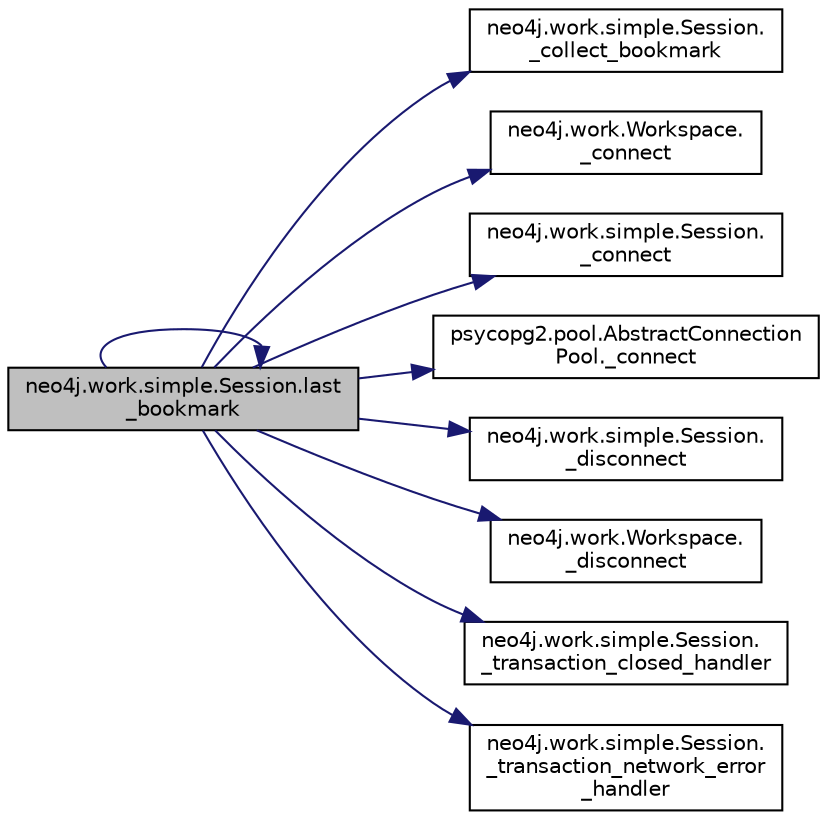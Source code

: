 digraph "neo4j.work.simple.Session.last_bookmark"
{
 // LATEX_PDF_SIZE
  edge [fontname="Helvetica",fontsize="10",labelfontname="Helvetica",labelfontsize="10"];
  node [fontname="Helvetica",fontsize="10",shape=record];
  rankdir="LR";
  Node1 [label="neo4j.work.simple.Session.last\l_bookmark",height=0.2,width=0.4,color="black", fillcolor="grey75", style="filled", fontcolor="black",tooltip=" "];
  Node1 -> Node2 [color="midnightblue",fontsize="10",style="solid",fontname="Helvetica"];
  Node2 [label="neo4j.work.simple.Session.\l_collect_bookmark",height=0.2,width=0.4,color="black", fillcolor="white", style="filled",URL="$d9/d69/classneo4j_1_1work_1_1simple_1_1_session.html#a9bcb234e2ed4a6d64639ae0098d1385c",tooltip=" "];
  Node1 -> Node3 [color="midnightblue",fontsize="10",style="solid",fontname="Helvetica"];
  Node3 [label="neo4j.work.Workspace.\l_connect",height=0.2,width=0.4,color="black", fillcolor="white", style="filled",URL="$d4/d0d/classneo4j_1_1work_1_1_workspace.html#a39763623f4f67c8d7d2f3f206b49e9e2",tooltip=" "];
  Node1 -> Node4 [color="midnightblue",fontsize="10",style="solid",fontname="Helvetica"];
  Node4 [label="neo4j.work.simple.Session.\l_connect",height=0.2,width=0.4,color="black", fillcolor="white", style="filled",URL="$d9/d69/classneo4j_1_1work_1_1simple_1_1_session.html#a1f2e91597f64e8fe3c91ece0f2168d64",tooltip=" "];
  Node1 -> Node5 [color="midnightblue",fontsize="10",style="solid",fontname="Helvetica"];
  Node5 [label="psycopg2.pool.AbstractConnection\lPool._connect",height=0.2,width=0.4,color="black", fillcolor="white", style="filled",URL="$dd/d73/classpsycopg2_1_1pool_1_1_abstract_connection_pool.html#a32e8bbfdcb6a476b4f8af96fbc36ffc5",tooltip=" "];
  Node1 -> Node6 [color="midnightblue",fontsize="10",style="solid",fontname="Helvetica"];
  Node6 [label="neo4j.work.simple.Session.\l_disconnect",height=0.2,width=0.4,color="black", fillcolor="white", style="filled",URL="$d9/d69/classneo4j_1_1work_1_1simple_1_1_session.html#a3a236ff716fd3c1ec4c214687670d05b",tooltip=" "];
  Node1 -> Node7 [color="midnightblue",fontsize="10",style="solid",fontname="Helvetica"];
  Node7 [label="neo4j.work.Workspace.\l_disconnect",height=0.2,width=0.4,color="black", fillcolor="white", style="filled",URL="$d4/d0d/classneo4j_1_1work_1_1_workspace.html#af1809f3b6d98fabac70c043d173c7603",tooltip=" "];
  Node1 -> Node8 [color="midnightblue",fontsize="10",style="solid",fontname="Helvetica"];
  Node8 [label="neo4j.work.simple.Session.\l_transaction_closed_handler",height=0.2,width=0.4,color="black", fillcolor="white", style="filled",URL="$d9/d69/classneo4j_1_1work_1_1simple_1_1_session.html#ad7960cea3b10479a648f5b19a06d0ef1",tooltip=" "];
  Node1 -> Node9 [color="midnightblue",fontsize="10",style="solid",fontname="Helvetica"];
  Node9 [label="neo4j.work.simple.Session.\l_transaction_network_error\l_handler",height=0.2,width=0.4,color="black", fillcolor="white", style="filled",URL="$d9/d69/classneo4j_1_1work_1_1simple_1_1_session.html#a17fbea20385ad4f136bee6afac517d2b",tooltip=" "];
  Node1 -> Node1 [color="midnightblue",fontsize="10",style="solid",fontname="Helvetica"];
}

